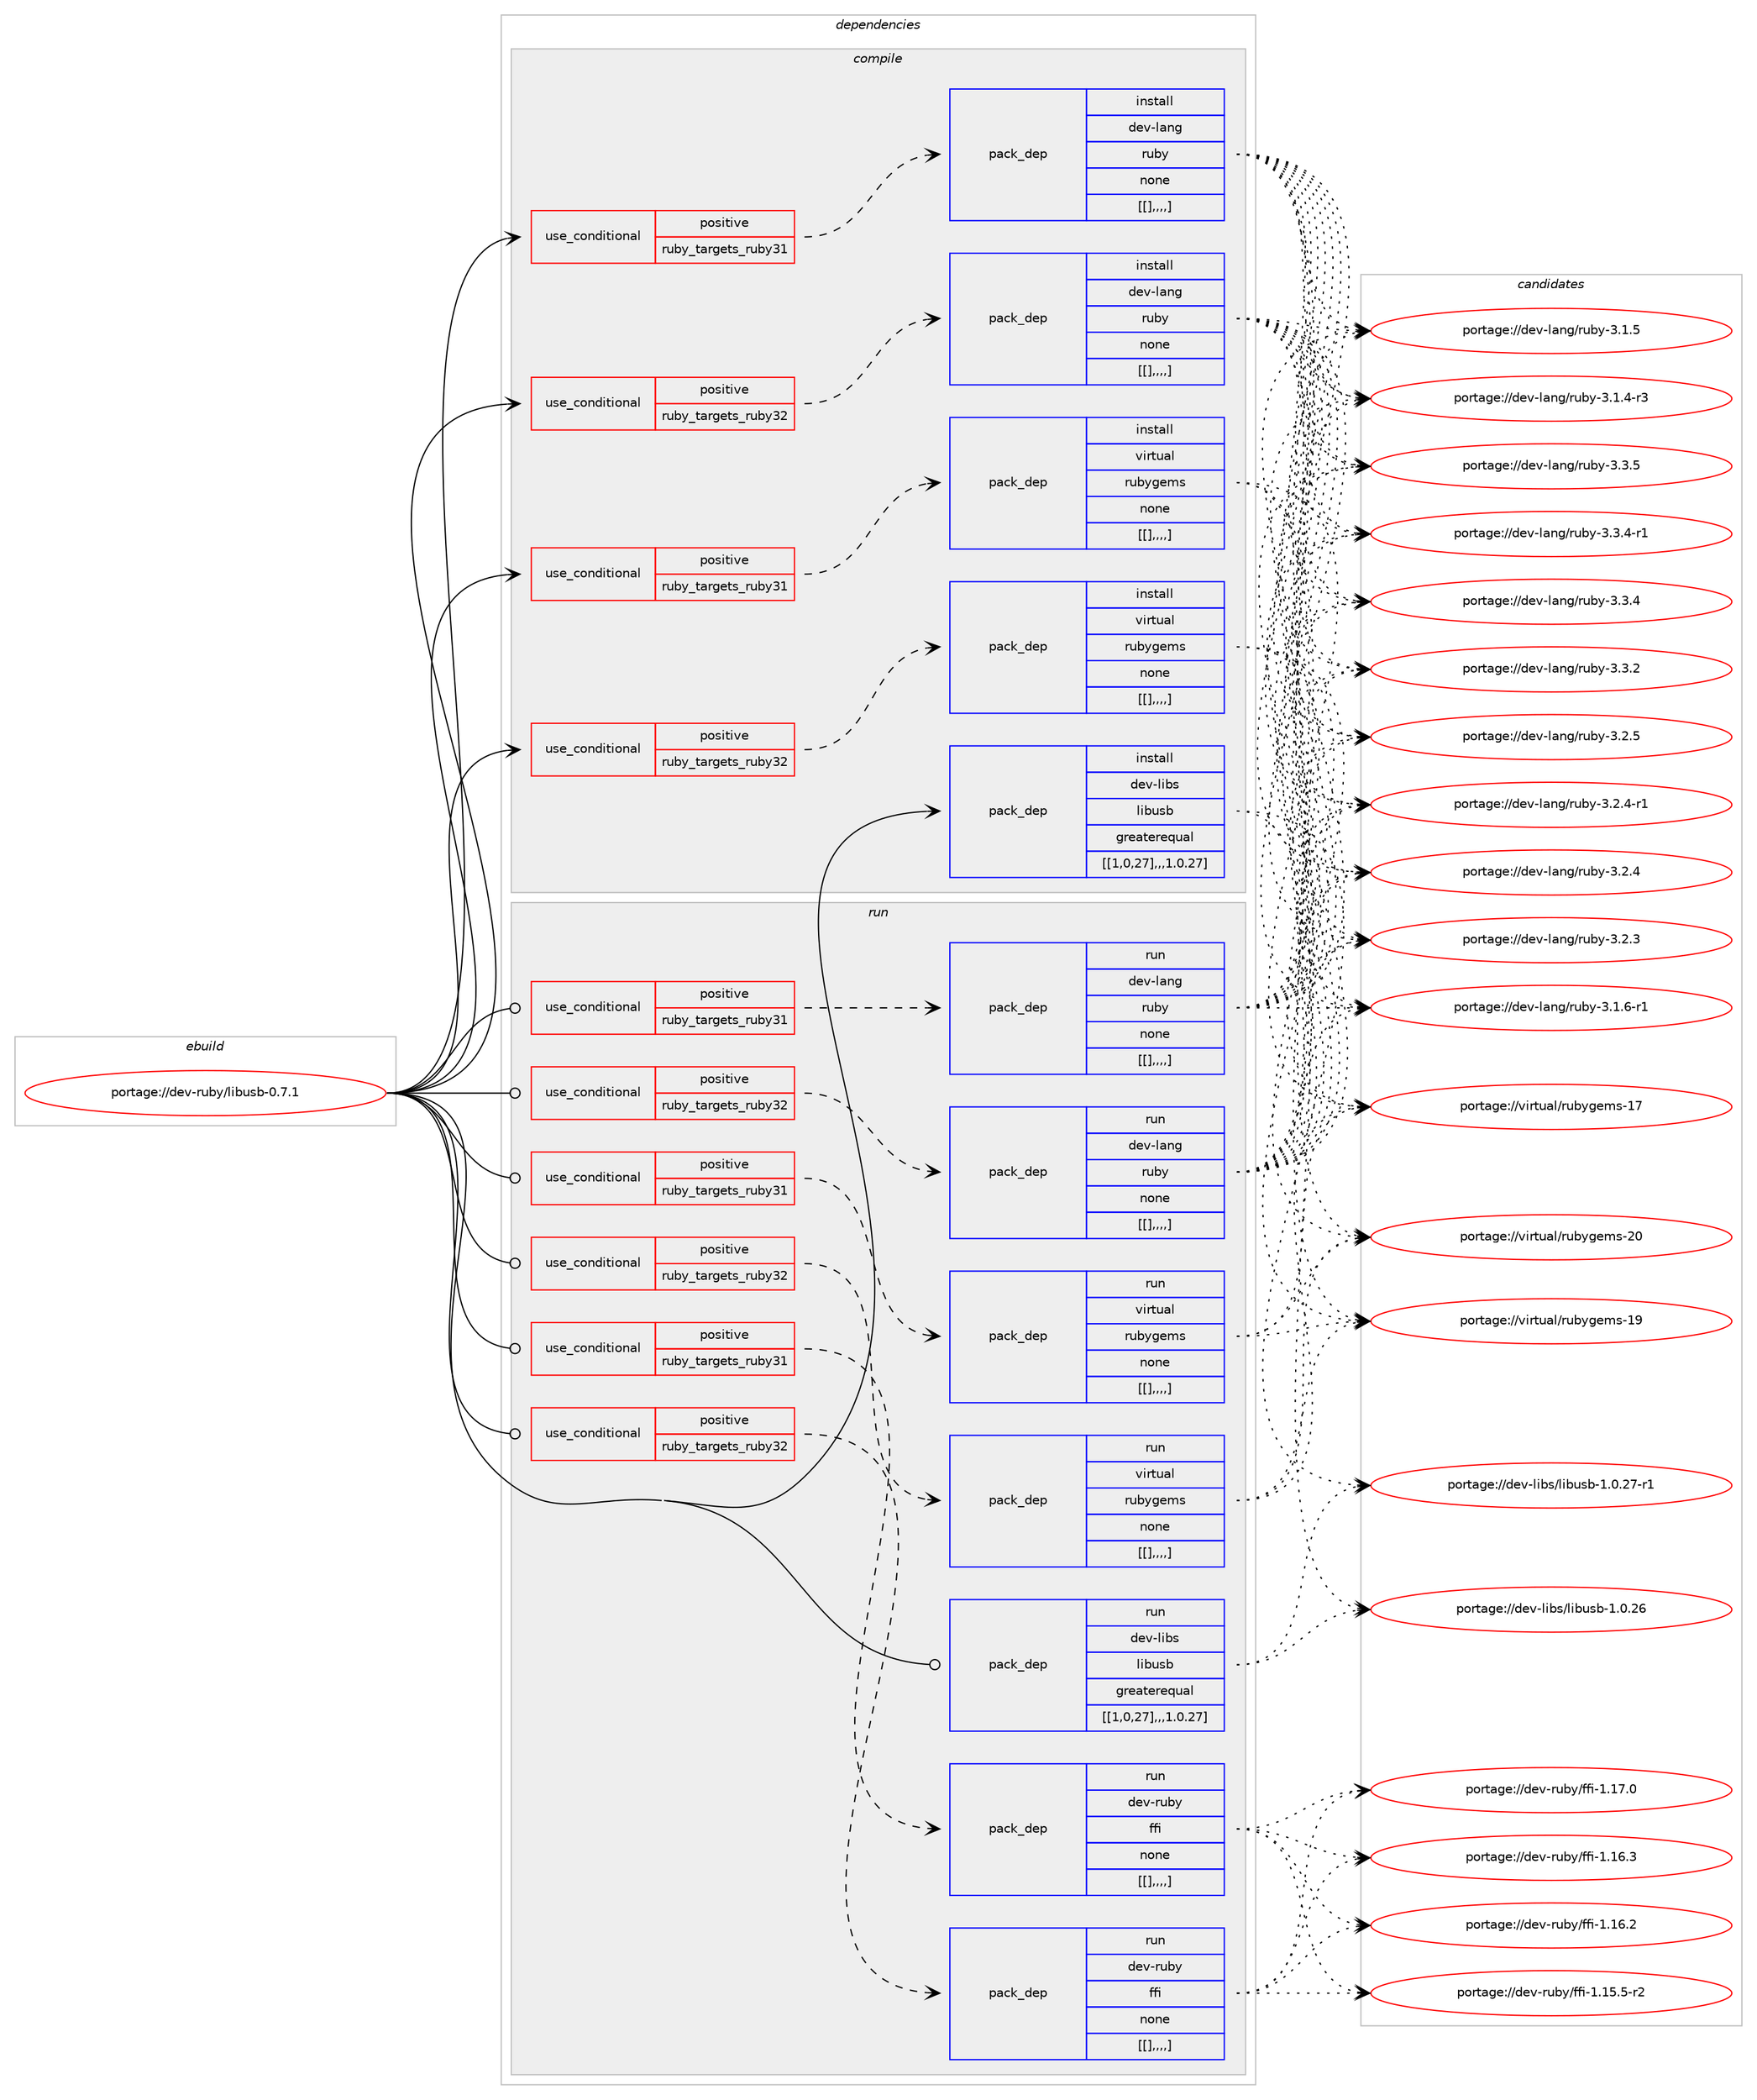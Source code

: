 digraph prolog {

# *************
# Graph options
# *************

newrank=true;
concentrate=true;
compound=true;
graph [rankdir=LR,fontname=Helvetica,fontsize=10,ranksep=1.5];#, ranksep=2.5, nodesep=0.2];
edge  [arrowhead=vee];
node  [fontname=Helvetica,fontsize=10];

# **********
# The ebuild
# **********

subgraph cluster_leftcol {
color=gray;
label=<<i>ebuild</i>>;
id [label="portage://dev-ruby/libusb-0.7.1", color=red, width=4, href="../dev-ruby/libusb-0.7.1.svg"];
}

# ****************
# The dependencies
# ****************

subgraph cluster_midcol {
color=gray;
label=<<i>dependencies</i>>;
subgraph cluster_compile {
fillcolor="#eeeeee";
style=filled;
label=<<i>compile</i>>;
subgraph cond51252 {
dependency191318 [label=<<TABLE BORDER="0" CELLBORDER="1" CELLSPACING="0" CELLPADDING="4"><TR><TD ROWSPAN="3" CELLPADDING="10">use_conditional</TD></TR><TR><TD>positive</TD></TR><TR><TD>ruby_targets_ruby31</TD></TR></TABLE>>, shape=none, color=red];
subgraph pack138735 {
dependency191319 [label=<<TABLE BORDER="0" CELLBORDER="1" CELLSPACING="0" CELLPADDING="4" WIDTH="220"><TR><TD ROWSPAN="6" CELLPADDING="30">pack_dep</TD></TR><TR><TD WIDTH="110">install</TD></TR><TR><TD>dev-lang</TD></TR><TR><TD>ruby</TD></TR><TR><TD>none</TD></TR><TR><TD>[[],,,,]</TD></TR></TABLE>>, shape=none, color=blue];
}
dependency191318:e -> dependency191319:w [weight=20,style="dashed",arrowhead="vee"];
}
id:e -> dependency191318:w [weight=20,style="solid",arrowhead="vee"];
subgraph cond51253 {
dependency191320 [label=<<TABLE BORDER="0" CELLBORDER="1" CELLSPACING="0" CELLPADDING="4"><TR><TD ROWSPAN="3" CELLPADDING="10">use_conditional</TD></TR><TR><TD>positive</TD></TR><TR><TD>ruby_targets_ruby31</TD></TR></TABLE>>, shape=none, color=red];
subgraph pack138736 {
dependency191321 [label=<<TABLE BORDER="0" CELLBORDER="1" CELLSPACING="0" CELLPADDING="4" WIDTH="220"><TR><TD ROWSPAN="6" CELLPADDING="30">pack_dep</TD></TR><TR><TD WIDTH="110">install</TD></TR><TR><TD>virtual</TD></TR><TR><TD>rubygems</TD></TR><TR><TD>none</TD></TR><TR><TD>[[],,,,]</TD></TR></TABLE>>, shape=none, color=blue];
}
dependency191320:e -> dependency191321:w [weight=20,style="dashed",arrowhead="vee"];
}
id:e -> dependency191320:w [weight=20,style="solid",arrowhead="vee"];
subgraph cond51254 {
dependency191322 [label=<<TABLE BORDER="0" CELLBORDER="1" CELLSPACING="0" CELLPADDING="4"><TR><TD ROWSPAN="3" CELLPADDING="10">use_conditional</TD></TR><TR><TD>positive</TD></TR><TR><TD>ruby_targets_ruby32</TD></TR></TABLE>>, shape=none, color=red];
subgraph pack138737 {
dependency191323 [label=<<TABLE BORDER="0" CELLBORDER="1" CELLSPACING="0" CELLPADDING="4" WIDTH="220"><TR><TD ROWSPAN="6" CELLPADDING="30">pack_dep</TD></TR><TR><TD WIDTH="110">install</TD></TR><TR><TD>dev-lang</TD></TR><TR><TD>ruby</TD></TR><TR><TD>none</TD></TR><TR><TD>[[],,,,]</TD></TR></TABLE>>, shape=none, color=blue];
}
dependency191322:e -> dependency191323:w [weight=20,style="dashed",arrowhead="vee"];
}
id:e -> dependency191322:w [weight=20,style="solid",arrowhead="vee"];
subgraph cond51255 {
dependency191324 [label=<<TABLE BORDER="0" CELLBORDER="1" CELLSPACING="0" CELLPADDING="4"><TR><TD ROWSPAN="3" CELLPADDING="10">use_conditional</TD></TR><TR><TD>positive</TD></TR><TR><TD>ruby_targets_ruby32</TD></TR></TABLE>>, shape=none, color=red];
subgraph pack138738 {
dependency191325 [label=<<TABLE BORDER="0" CELLBORDER="1" CELLSPACING="0" CELLPADDING="4" WIDTH="220"><TR><TD ROWSPAN="6" CELLPADDING="30">pack_dep</TD></TR><TR><TD WIDTH="110">install</TD></TR><TR><TD>virtual</TD></TR><TR><TD>rubygems</TD></TR><TR><TD>none</TD></TR><TR><TD>[[],,,,]</TD></TR></TABLE>>, shape=none, color=blue];
}
dependency191324:e -> dependency191325:w [weight=20,style="dashed",arrowhead="vee"];
}
id:e -> dependency191324:w [weight=20,style="solid",arrowhead="vee"];
subgraph pack138739 {
dependency191326 [label=<<TABLE BORDER="0" CELLBORDER="1" CELLSPACING="0" CELLPADDING="4" WIDTH="220"><TR><TD ROWSPAN="6" CELLPADDING="30">pack_dep</TD></TR><TR><TD WIDTH="110">install</TD></TR><TR><TD>dev-libs</TD></TR><TR><TD>libusb</TD></TR><TR><TD>greaterequal</TD></TR><TR><TD>[[1,0,27],,,1.0.27]</TD></TR></TABLE>>, shape=none, color=blue];
}
id:e -> dependency191326:w [weight=20,style="solid",arrowhead="vee"];
}
subgraph cluster_compileandrun {
fillcolor="#eeeeee";
style=filled;
label=<<i>compile and run</i>>;
}
subgraph cluster_run {
fillcolor="#eeeeee";
style=filled;
label=<<i>run</i>>;
subgraph cond51256 {
dependency191327 [label=<<TABLE BORDER="0" CELLBORDER="1" CELLSPACING="0" CELLPADDING="4"><TR><TD ROWSPAN="3" CELLPADDING="10">use_conditional</TD></TR><TR><TD>positive</TD></TR><TR><TD>ruby_targets_ruby31</TD></TR></TABLE>>, shape=none, color=red];
subgraph pack138740 {
dependency191328 [label=<<TABLE BORDER="0" CELLBORDER="1" CELLSPACING="0" CELLPADDING="4" WIDTH="220"><TR><TD ROWSPAN="6" CELLPADDING="30">pack_dep</TD></TR><TR><TD WIDTH="110">run</TD></TR><TR><TD>dev-lang</TD></TR><TR><TD>ruby</TD></TR><TR><TD>none</TD></TR><TR><TD>[[],,,,]</TD></TR></TABLE>>, shape=none, color=blue];
}
dependency191327:e -> dependency191328:w [weight=20,style="dashed",arrowhead="vee"];
}
id:e -> dependency191327:w [weight=20,style="solid",arrowhead="odot"];
subgraph cond51257 {
dependency191329 [label=<<TABLE BORDER="0" CELLBORDER="1" CELLSPACING="0" CELLPADDING="4"><TR><TD ROWSPAN="3" CELLPADDING="10">use_conditional</TD></TR><TR><TD>positive</TD></TR><TR><TD>ruby_targets_ruby31</TD></TR></TABLE>>, shape=none, color=red];
subgraph pack138741 {
dependency191330 [label=<<TABLE BORDER="0" CELLBORDER="1" CELLSPACING="0" CELLPADDING="4" WIDTH="220"><TR><TD ROWSPAN="6" CELLPADDING="30">pack_dep</TD></TR><TR><TD WIDTH="110">run</TD></TR><TR><TD>dev-ruby</TD></TR><TR><TD>ffi</TD></TR><TR><TD>none</TD></TR><TR><TD>[[],,,,]</TD></TR></TABLE>>, shape=none, color=blue];
}
dependency191329:e -> dependency191330:w [weight=20,style="dashed",arrowhead="vee"];
}
id:e -> dependency191329:w [weight=20,style="solid",arrowhead="odot"];
subgraph cond51258 {
dependency191331 [label=<<TABLE BORDER="0" CELLBORDER="1" CELLSPACING="0" CELLPADDING="4"><TR><TD ROWSPAN="3" CELLPADDING="10">use_conditional</TD></TR><TR><TD>positive</TD></TR><TR><TD>ruby_targets_ruby31</TD></TR></TABLE>>, shape=none, color=red];
subgraph pack138742 {
dependency191332 [label=<<TABLE BORDER="0" CELLBORDER="1" CELLSPACING="0" CELLPADDING="4" WIDTH="220"><TR><TD ROWSPAN="6" CELLPADDING="30">pack_dep</TD></TR><TR><TD WIDTH="110">run</TD></TR><TR><TD>virtual</TD></TR><TR><TD>rubygems</TD></TR><TR><TD>none</TD></TR><TR><TD>[[],,,,]</TD></TR></TABLE>>, shape=none, color=blue];
}
dependency191331:e -> dependency191332:w [weight=20,style="dashed",arrowhead="vee"];
}
id:e -> dependency191331:w [weight=20,style="solid",arrowhead="odot"];
subgraph cond51259 {
dependency191333 [label=<<TABLE BORDER="0" CELLBORDER="1" CELLSPACING="0" CELLPADDING="4"><TR><TD ROWSPAN="3" CELLPADDING="10">use_conditional</TD></TR><TR><TD>positive</TD></TR><TR><TD>ruby_targets_ruby32</TD></TR></TABLE>>, shape=none, color=red];
subgraph pack138743 {
dependency191334 [label=<<TABLE BORDER="0" CELLBORDER="1" CELLSPACING="0" CELLPADDING="4" WIDTH="220"><TR><TD ROWSPAN="6" CELLPADDING="30">pack_dep</TD></TR><TR><TD WIDTH="110">run</TD></TR><TR><TD>dev-lang</TD></TR><TR><TD>ruby</TD></TR><TR><TD>none</TD></TR><TR><TD>[[],,,,]</TD></TR></TABLE>>, shape=none, color=blue];
}
dependency191333:e -> dependency191334:w [weight=20,style="dashed",arrowhead="vee"];
}
id:e -> dependency191333:w [weight=20,style="solid",arrowhead="odot"];
subgraph cond51260 {
dependency191335 [label=<<TABLE BORDER="0" CELLBORDER="1" CELLSPACING="0" CELLPADDING="4"><TR><TD ROWSPAN="3" CELLPADDING="10">use_conditional</TD></TR><TR><TD>positive</TD></TR><TR><TD>ruby_targets_ruby32</TD></TR></TABLE>>, shape=none, color=red];
subgraph pack138744 {
dependency191336 [label=<<TABLE BORDER="0" CELLBORDER="1" CELLSPACING="0" CELLPADDING="4" WIDTH="220"><TR><TD ROWSPAN="6" CELLPADDING="30">pack_dep</TD></TR><TR><TD WIDTH="110">run</TD></TR><TR><TD>dev-ruby</TD></TR><TR><TD>ffi</TD></TR><TR><TD>none</TD></TR><TR><TD>[[],,,,]</TD></TR></TABLE>>, shape=none, color=blue];
}
dependency191335:e -> dependency191336:w [weight=20,style="dashed",arrowhead="vee"];
}
id:e -> dependency191335:w [weight=20,style="solid",arrowhead="odot"];
subgraph cond51261 {
dependency191337 [label=<<TABLE BORDER="0" CELLBORDER="1" CELLSPACING="0" CELLPADDING="4"><TR><TD ROWSPAN="3" CELLPADDING="10">use_conditional</TD></TR><TR><TD>positive</TD></TR><TR><TD>ruby_targets_ruby32</TD></TR></TABLE>>, shape=none, color=red];
subgraph pack138745 {
dependency191338 [label=<<TABLE BORDER="0" CELLBORDER="1" CELLSPACING="0" CELLPADDING="4" WIDTH="220"><TR><TD ROWSPAN="6" CELLPADDING="30">pack_dep</TD></TR><TR><TD WIDTH="110">run</TD></TR><TR><TD>virtual</TD></TR><TR><TD>rubygems</TD></TR><TR><TD>none</TD></TR><TR><TD>[[],,,,]</TD></TR></TABLE>>, shape=none, color=blue];
}
dependency191337:e -> dependency191338:w [weight=20,style="dashed",arrowhead="vee"];
}
id:e -> dependency191337:w [weight=20,style="solid",arrowhead="odot"];
subgraph pack138746 {
dependency191339 [label=<<TABLE BORDER="0" CELLBORDER="1" CELLSPACING="0" CELLPADDING="4" WIDTH="220"><TR><TD ROWSPAN="6" CELLPADDING="30">pack_dep</TD></TR><TR><TD WIDTH="110">run</TD></TR><TR><TD>dev-libs</TD></TR><TR><TD>libusb</TD></TR><TR><TD>greaterequal</TD></TR><TR><TD>[[1,0,27],,,1.0.27]</TD></TR></TABLE>>, shape=none, color=blue];
}
id:e -> dependency191339:w [weight=20,style="solid",arrowhead="odot"];
}
}

# **************
# The candidates
# **************

subgraph cluster_choices {
rank=same;
color=gray;
label=<<i>candidates</i>>;

subgraph choice138735 {
color=black;
nodesep=1;
choice10010111845108971101034711411798121455146514653 [label="portage://dev-lang/ruby-3.3.5", color=red, width=4,href="../dev-lang/ruby-3.3.5.svg"];
choice100101118451089711010347114117981214551465146524511449 [label="portage://dev-lang/ruby-3.3.4-r1", color=red, width=4,href="../dev-lang/ruby-3.3.4-r1.svg"];
choice10010111845108971101034711411798121455146514652 [label="portage://dev-lang/ruby-3.3.4", color=red, width=4,href="../dev-lang/ruby-3.3.4.svg"];
choice10010111845108971101034711411798121455146514650 [label="portage://dev-lang/ruby-3.3.2", color=red, width=4,href="../dev-lang/ruby-3.3.2.svg"];
choice10010111845108971101034711411798121455146504653 [label="portage://dev-lang/ruby-3.2.5", color=red, width=4,href="../dev-lang/ruby-3.2.5.svg"];
choice100101118451089711010347114117981214551465046524511449 [label="portage://dev-lang/ruby-3.2.4-r1", color=red, width=4,href="../dev-lang/ruby-3.2.4-r1.svg"];
choice10010111845108971101034711411798121455146504652 [label="portage://dev-lang/ruby-3.2.4", color=red, width=4,href="../dev-lang/ruby-3.2.4.svg"];
choice10010111845108971101034711411798121455146504651 [label="portage://dev-lang/ruby-3.2.3", color=red, width=4,href="../dev-lang/ruby-3.2.3.svg"];
choice100101118451089711010347114117981214551464946544511449 [label="portage://dev-lang/ruby-3.1.6-r1", color=red, width=4,href="../dev-lang/ruby-3.1.6-r1.svg"];
choice10010111845108971101034711411798121455146494653 [label="portage://dev-lang/ruby-3.1.5", color=red, width=4,href="../dev-lang/ruby-3.1.5.svg"];
choice100101118451089711010347114117981214551464946524511451 [label="portage://dev-lang/ruby-3.1.4-r3", color=red, width=4,href="../dev-lang/ruby-3.1.4-r3.svg"];
dependency191319:e -> choice10010111845108971101034711411798121455146514653:w [style=dotted,weight="100"];
dependency191319:e -> choice100101118451089711010347114117981214551465146524511449:w [style=dotted,weight="100"];
dependency191319:e -> choice10010111845108971101034711411798121455146514652:w [style=dotted,weight="100"];
dependency191319:e -> choice10010111845108971101034711411798121455146514650:w [style=dotted,weight="100"];
dependency191319:e -> choice10010111845108971101034711411798121455146504653:w [style=dotted,weight="100"];
dependency191319:e -> choice100101118451089711010347114117981214551465046524511449:w [style=dotted,weight="100"];
dependency191319:e -> choice10010111845108971101034711411798121455146504652:w [style=dotted,weight="100"];
dependency191319:e -> choice10010111845108971101034711411798121455146504651:w [style=dotted,weight="100"];
dependency191319:e -> choice100101118451089711010347114117981214551464946544511449:w [style=dotted,weight="100"];
dependency191319:e -> choice10010111845108971101034711411798121455146494653:w [style=dotted,weight="100"];
dependency191319:e -> choice100101118451089711010347114117981214551464946524511451:w [style=dotted,weight="100"];
}
subgraph choice138736 {
color=black;
nodesep=1;
choice118105114116117971084711411798121103101109115455048 [label="portage://virtual/rubygems-20", color=red, width=4,href="../virtual/rubygems-20.svg"];
choice118105114116117971084711411798121103101109115454957 [label="portage://virtual/rubygems-19", color=red, width=4,href="../virtual/rubygems-19.svg"];
choice118105114116117971084711411798121103101109115454955 [label="portage://virtual/rubygems-17", color=red, width=4,href="../virtual/rubygems-17.svg"];
dependency191321:e -> choice118105114116117971084711411798121103101109115455048:w [style=dotted,weight="100"];
dependency191321:e -> choice118105114116117971084711411798121103101109115454957:w [style=dotted,weight="100"];
dependency191321:e -> choice118105114116117971084711411798121103101109115454955:w [style=dotted,weight="100"];
}
subgraph choice138737 {
color=black;
nodesep=1;
choice10010111845108971101034711411798121455146514653 [label="portage://dev-lang/ruby-3.3.5", color=red, width=4,href="../dev-lang/ruby-3.3.5.svg"];
choice100101118451089711010347114117981214551465146524511449 [label="portage://dev-lang/ruby-3.3.4-r1", color=red, width=4,href="../dev-lang/ruby-3.3.4-r1.svg"];
choice10010111845108971101034711411798121455146514652 [label="portage://dev-lang/ruby-3.3.4", color=red, width=4,href="../dev-lang/ruby-3.3.4.svg"];
choice10010111845108971101034711411798121455146514650 [label="portage://dev-lang/ruby-3.3.2", color=red, width=4,href="../dev-lang/ruby-3.3.2.svg"];
choice10010111845108971101034711411798121455146504653 [label="portage://dev-lang/ruby-3.2.5", color=red, width=4,href="../dev-lang/ruby-3.2.5.svg"];
choice100101118451089711010347114117981214551465046524511449 [label="portage://dev-lang/ruby-3.2.4-r1", color=red, width=4,href="../dev-lang/ruby-3.2.4-r1.svg"];
choice10010111845108971101034711411798121455146504652 [label="portage://dev-lang/ruby-3.2.4", color=red, width=4,href="../dev-lang/ruby-3.2.4.svg"];
choice10010111845108971101034711411798121455146504651 [label="portage://dev-lang/ruby-3.2.3", color=red, width=4,href="../dev-lang/ruby-3.2.3.svg"];
choice100101118451089711010347114117981214551464946544511449 [label="portage://dev-lang/ruby-3.1.6-r1", color=red, width=4,href="../dev-lang/ruby-3.1.6-r1.svg"];
choice10010111845108971101034711411798121455146494653 [label="portage://dev-lang/ruby-3.1.5", color=red, width=4,href="../dev-lang/ruby-3.1.5.svg"];
choice100101118451089711010347114117981214551464946524511451 [label="portage://dev-lang/ruby-3.1.4-r3", color=red, width=4,href="../dev-lang/ruby-3.1.4-r3.svg"];
dependency191323:e -> choice10010111845108971101034711411798121455146514653:w [style=dotted,weight="100"];
dependency191323:e -> choice100101118451089711010347114117981214551465146524511449:w [style=dotted,weight="100"];
dependency191323:e -> choice10010111845108971101034711411798121455146514652:w [style=dotted,weight="100"];
dependency191323:e -> choice10010111845108971101034711411798121455146514650:w [style=dotted,weight="100"];
dependency191323:e -> choice10010111845108971101034711411798121455146504653:w [style=dotted,weight="100"];
dependency191323:e -> choice100101118451089711010347114117981214551465046524511449:w [style=dotted,weight="100"];
dependency191323:e -> choice10010111845108971101034711411798121455146504652:w [style=dotted,weight="100"];
dependency191323:e -> choice10010111845108971101034711411798121455146504651:w [style=dotted,weight="100"];
dependency191323:e -> choice100101118451089711010347114117981214551464946544511449:w [style=dotted,weight="100"];
dependency191323:e -> choice10010111845108971101034711411798121455146494653:w [style=dotted,weight="100"];
dependency191323:e -> choice100101118451089711010347114117981214551464946524511451:w [style=dotted,weight="100"];
}
subgraph choice138738 {
color=black;
nodesep=1;
choice118105114116117971084711411798121103101109115455048 [label="portage://virtual/rubygems-20", color=red, width=4,href="../virtual/rubygems-20.svg"];
choice118105114116117971084711411798121103101109115454957 [label="portage://virtual/rubygems-19", color=red, width=4,href="../virtual/rubygems-19.svg"];
choice118105114116117971084711411798121103101109115454955 [label="portage://virtual/rubygems-17", color=red, width=4,href="../virtual/rubygems-17.svg"];
dependency191325:e -> choice118105114116117971084711411798121103101109115455048:w [style=dotted,weight="100"];
dependency191325:e -> choice118105114116117971084711411798121103101109115454957:w [style=dotted,weight="100"];
dependency191325:e -> choice118105114116117971084711411798121103101109115454955:w [style=dotted,weight="100"];
}
subgraph choice138739 {
color=black;
nodesep=1;
choice1001011184510810598115471081059811711598454946484650554511449 [label="portage://dev-libs/libusb-1.0.27-r1", color=red, width=4,href="../dev-libs/libusb-1.0.27-r1.svg"];
choice100101118451081059811547108105981171159845494648465054 [label="portage://dev-libs/libusb-1.0.26", color=red, width=4,href="../dev-libs/libusb-1.0.26.svg"];
dependency191326:e -> choice1001011184510810598115471081059811711598454946484650554511449:w [style=dotted,weight="100"];
dependency191326:e -> choice100101118451081059811547108105981171159845494648465054:w [style=dotted,weight="100"];
}
subgraph choice138740 {
color=black;
nodesep=1;
choice10010111845108971101034711411798121455146514653 [label="portage://dev-lang/ruby-3.3.5", color=red, width=4,href="../dev-lang/ruby-3.3.5.svg"];
choice100101118451089711010347114117981214551465146524511449 [label="portage://dev-lang/ruby-3.3.4-r1", color=red, width=4,href="../dev-lang/ruby-3.3.4-r1.svg"];
choice10010111845108971101034711411798121455146514652 [label="portage://dev-lang/ruby-3.3.4", color=red, width=4,href="../dev-lang/ruby-3.3.4.svg"];
choice10010111845108971101034711411798121455146514650 [label="portage://dev-lang/ruby-3.3.2", color=red, width=4,href="../dev-lang/ruby-3.3.2.svg"];
choice10010111845108971101034711411798121455146504653 [label="portage://dev-lang/ruby-3.2.5", color=red, width=4,href="../dev-lang/ruby-3.2.5.svg"];
choice100101118451089711010347114117981214551465046524511449 [label="portage://dev-lang/ruby-3.2.4-r1", color=red, width=4,href="../dev-lang/ruby-3.2.4-r1.svg"];
choice10010111845108971101034711411798121455146504652 [label="portage://dev-lang/ruby-3.2.4", color=red, width=4,href="../dev-lang/ruby-3.2.4.svg"];
choice10010111845108971101034711411798121455146504651 [label="portage://dev-lang/ruby-3.2.3", color=red, width=4,href="../dev-lang/ruby-3.2.3.svg"];
choice100101118451089711010347114117981214551464946544511449 [label="portage://dev-lang/ruby-3.1.6-r1", color=red, width=4,href="../dev-lang/ruby-3.1.6-r1.svg"];
choice10010111845108971101034711411798121455146494653 [label="portage://dev-lang/ruby-3.1.5", color=red, width=4,href="../dev-lang/ruby-3.1.5.svg"];
choice100101118451089711010347114117981214551464946524511451 [label="portage://dev-lang/ruby-3.1.4-r3", color=red, width=4,href="../dev-lang/ruby-3.1.4-r3.svg"];
dependency191328:e -> choice10010111845108971101034711411798121455146514653:w [style=dotted,weight="100"];
dependency191328:e -> choice100101118451089711010347114117981214551465146524511449:w [style=dotted,weight="100"];
dependency191328:e -> choice10010111845108971101034711411798121455146514652:w [style=dotted,weight="100"];
dependency191328:e -> choice10010111845108971101034711411798121455146514650:w [style=dotted,weight="100"];
dependency191328:e -> choice10010111845108971101034711411798121455146504653:w [style=dotted,weight="100"];
dependency191328:e -> choice100101118451089711010347114117981214551465046524511449:w [style=dotted,weight="100"];
dependency191328:e -> choice10010111845108971101034711411798121455146504652:w [style=dotted,weight="100"];
dependency191328:e -> choice10010111845108971101034711411798121455146504651:w [style=dotted,weight="100"];
dependency191328:e -> choice100101118451089711010347114117981214551464946544511449:w [style=dotted,weight="100"];
dependency191328:e -> choice10010111845108971101034711411798121455146494653:w [style=dotted,weight="100"];
dependency191328:e -> choice100101118451089711010347114117981214551464946524511451:w [style=dotted,weight="100"];
}
subgraph choice138741 {
color=black;
nodesep=1;
choice10010111845114117981214710210210545494649554648 [label="portage://dev-ruby/ffi-1.17.0", color=red, width=4,href="../dev-ruby/ffi-1.17.0.svg"];
choice10010111845114117981214710210210545494649544651 [label="portage://dev-ruby/ffi-1.16.3", color=red, width=4,href="../dev-ruby/ffi-1.16.3.svg"];
choice10010111845114117981214710210210545494649544650 [label="portage://dev-ruby/ffi-1.16.2", color=red, width=4,href="../dev-ruby/ffi-1.16.2.svg"];
choice100101118451141179812147102102105454946495346534511450 [label="portage://dev-ruby/ffi-1.15.5-r2", color=red, width=4,href="../dev-ruby/ffi-1.15.5-r2.svg"];
dependency191330:e -> choice10010111845114117981214710210210545494649554648:w [style=dotted,weight="100"];
dependency191330:e -> choice10010111845114117981214710210210545494649544651:w [style=dotted,weight="100"];
dependency191330:e -> choice10010111845114117981214710210210545494649544650:w [style=dotted,weight="100"];
dependency191330:e -> choice100101118451141179812147102102105454946495346534511450:w [style=dotted,weight="100"];
}
subgraph choice138742 {
color=black;
nodesep=1;
choice118105114116117971084711411798121103101109115455048 [label="portage://virtual/rubygems-20", color=red, width=4,href="../virtual/rubygems-20.svg"];
choice118105114116117971084711411798121103101109115454957 [label="portage://virtual/rubygems-19", color=red, width=4,href="../virtual/rubygems-19.svg"];
choice118105114116117971084711411798121103101109115454955 [label="portage://virtual/rubygems-17", color=red, width=4,href="../virtual/rubygems-17.svg"];
dependency191332:e -> choice118105114116117971084711411798121103101109115455048:w [style=dotted,weight="100"];
dependency191332:e -> choice118105114116117971084711411798121103101109115454957:w [style=dotted,weight="100"];
dependency191332:e -> choice118105114116117971084711411798121103101109115454955:w [style=dotted,weight="100"];
}
subgraph choice138743 {
color=black;
nodesep=1;
choice10010111845108971101034711411798121455146514653 [label="portage://dev-lang/ruby-3.3.5", color=red, width=4,href="../dev-lang/ruby-3.3.5.svg"];
choice100101118451089711010347114117981214551465146524511449 [label="portage://dev-lang/ruby-3.3.4-r1", color=red, width=4,href="../dev-lang/ruby-3.3.4-r1.svg"];
choice10010111845108971101034711411798121455146514652 [label="portage://dev-lang/ruby-3.3.4", color=red, width=4,href="../dev-lang/ruby-3.3.4.svg"];
choice10010111845108971101034711411798121455146514650 [label="portage://dev-lang/ruby-3.3.2", color=red, width=4,href="../dev-lang/ruby-3.3.2.svg"];
choice10010111845108971101034711411798121455146504653 [label="portage://dev-lang/ruby-3.2.5", color=red, width=4,href="../dev-lang/ruby-3.2.5.svg"];
choice100101118451089711010347114117981214551465046524511449 [label="portage://dev-lang/ruby-3.2.4-r1", color=red, width=4,href="../dev-lang/ruby-3.2.4-r1.svg"];
choice10010111845108971101034711411798121455146504652 [label="portage://dev-lang/ruby-3.2.4", color=red, width=4,href="../dev-lang/ruby-3.2.4.svg"];
choice10010111845108971101034711411798121455146504651 [label="portage://dev-lang/ruby-3.2.3", color=red, width=4,href="../dev-lang/ruby-3.2.3.svg"];
choice100101118451089711010347114117981214551464946544511449 [label="portage://dev-lang/ruby-3.1.6-r1", color=red, width=4,href="../dev-lang/ruby-3.1.6-r1.svg"];
choice10010111845108971101034711411798121455146494653 [label="portage://dev-lang/ruby-3.1.5", color=red, width=4,href="../dev-lang/ruby-3.1.5.svg"];
choice100101118451089711010347114117981214551464946524511451 [label="portage://dev-lang/ruby-3.1.4-r3", color=red, width=4,href="../dev-lang/ruby-3.1.4-r3.svg"];
dependency191334:e -> choice10010111845108971101034711411798121455146514653:w [style=dotted,weight="100"];
dependency191334:e -> choice100101118451089711010347114117981214551465146524511449:w [style=dotted,weight="100"];
dependency191334:e -> choice10010111845108971101034711411798121455146514652:w [style=dotted,weight="100"];
dependency191334:e -> choice10010111845108971101034711411798121455146514650:w [style=dotted,weight="100"];
dependency191334:e -> choice10010111845108971101034711411798121455146504653:w [style=dotted,weight="100"];
dependency191334:e -> choice100101118451089711010347114117981214551465046524511449:w [style=dotted,weight="100"];
dependency191334:e -> choice10010111845108971101034711411798121455146504652:w [style=dotted,weight="100"];
dependency191334:e -> choice10010111845108971101034711411798121455146504651:w [style=dotted,weight="100"];
dependency191334:e -> choice100101118451089711010347114117981214551464946544511449:w [style=dotted,weight="100"];
dependency191334:e -> choice10010111845108971101034711411798121455146494653:w [style=dotted,weight="100"];
dependency191334:e -> choice100101118451089711010347114117981214551464946524511451:w [style=dotted,weight="100"];
}
subgraph choice138744 {
color=black;
nodesep=1;
choice10010111845114117981214710210210545494649554648 [label="portage://dev-ruby/ffi-1.17.0", color=red, width=4,href="../dev-ruby/ffi-1.17.0.svg"];
choice10010111845114117981214710210210545494649544651 [label="portage://dev-ruby/ffi-1.16.3", color=red, width=4,href="../dev-ruby/ffi-1.16.3.svg"];
choice10010111845114117981214710210210545494649544650 [label="portage://dev-ruby/ffi-1.16.2", color=red, width=4,href="../dev-ruby/ffi-1.16.2.svg"];
choice100101118451141179812147102102105454946495346534511450 [label="portage://dev-ruby/ffi-1.15.5-r2", color=red, width=4,href="../dev-ruby/ffi-1.15.5-r2.svg"];
dependency191336:e -> choice10010111845114117981214710210210545494649554648:w [style=dotted,weight="100"];
dependency191336:e -> choice10010111845114117981214710210210545494649544651:w [style=dotted,weight="100"];
dependency191336:e -> choice10010111845114117981214710210210545494649544650:w [style=dotted,weight="100"];
dependency191336:e -> choice100101118451141179812147102102105454946495346534511450:w [style=dotted,weight="100"];
}
subgraph choice138745 {
color=black;
nodesep=1;
choice118105114116117971084711411798121103101109115455048 [label="portage://virtual/rubygems-20", color=red, width=4,href="../virtual/rubygems-20.svg"];
choice118105114116117971084711411798121103101109115454957 [label="portage://virtual/rubygems-19", color=red, width=4,href="../virtual/rubygems-19.svg"];
choice118105114116117971084711411798121103101109115454955 [label="portage://virtual/rubygems-17", color=red, width=4,href="../virtual/rubygems-17.svg"];
dependency191338:e -> choice118105114116117971084711411798121103101109115455048:w [style=dotted,weight="100"];
dependency191338:e -> choice118105114116117971084711411798121103101109115454957:w [style=dotted,weight="100"];
dependency191338:e -> choice118105114116117971084711411798121103101109115454955:w [style=dotted,weight="100"];
}
subgraph choice138746 {
color=black;
nodesep=1;
choice1001011184510810598115471081059811711598454946484650554511449 [label="portage://dev-libs/libusb-1.0.27-r1", color=red, width=4,href="../dev-libs/libusb-1.0.27-r1.svg"];
choice100101118451081059811547108105981171159845494648465054 [label="portage://dev-libs/libusb-1.0.26", color=red, width=4,href="../dev-libs/libusb-1.0.26.svg"];
dependency191339:e -> choice1001011184510810598115471081059811711598454946484650554511449:w [style=dotted,weight="100"];
dependency191339:e -> choice100101118451081059811547108105981171159845494648465054:w [style=dotted,weight="100"];
}
}

}

